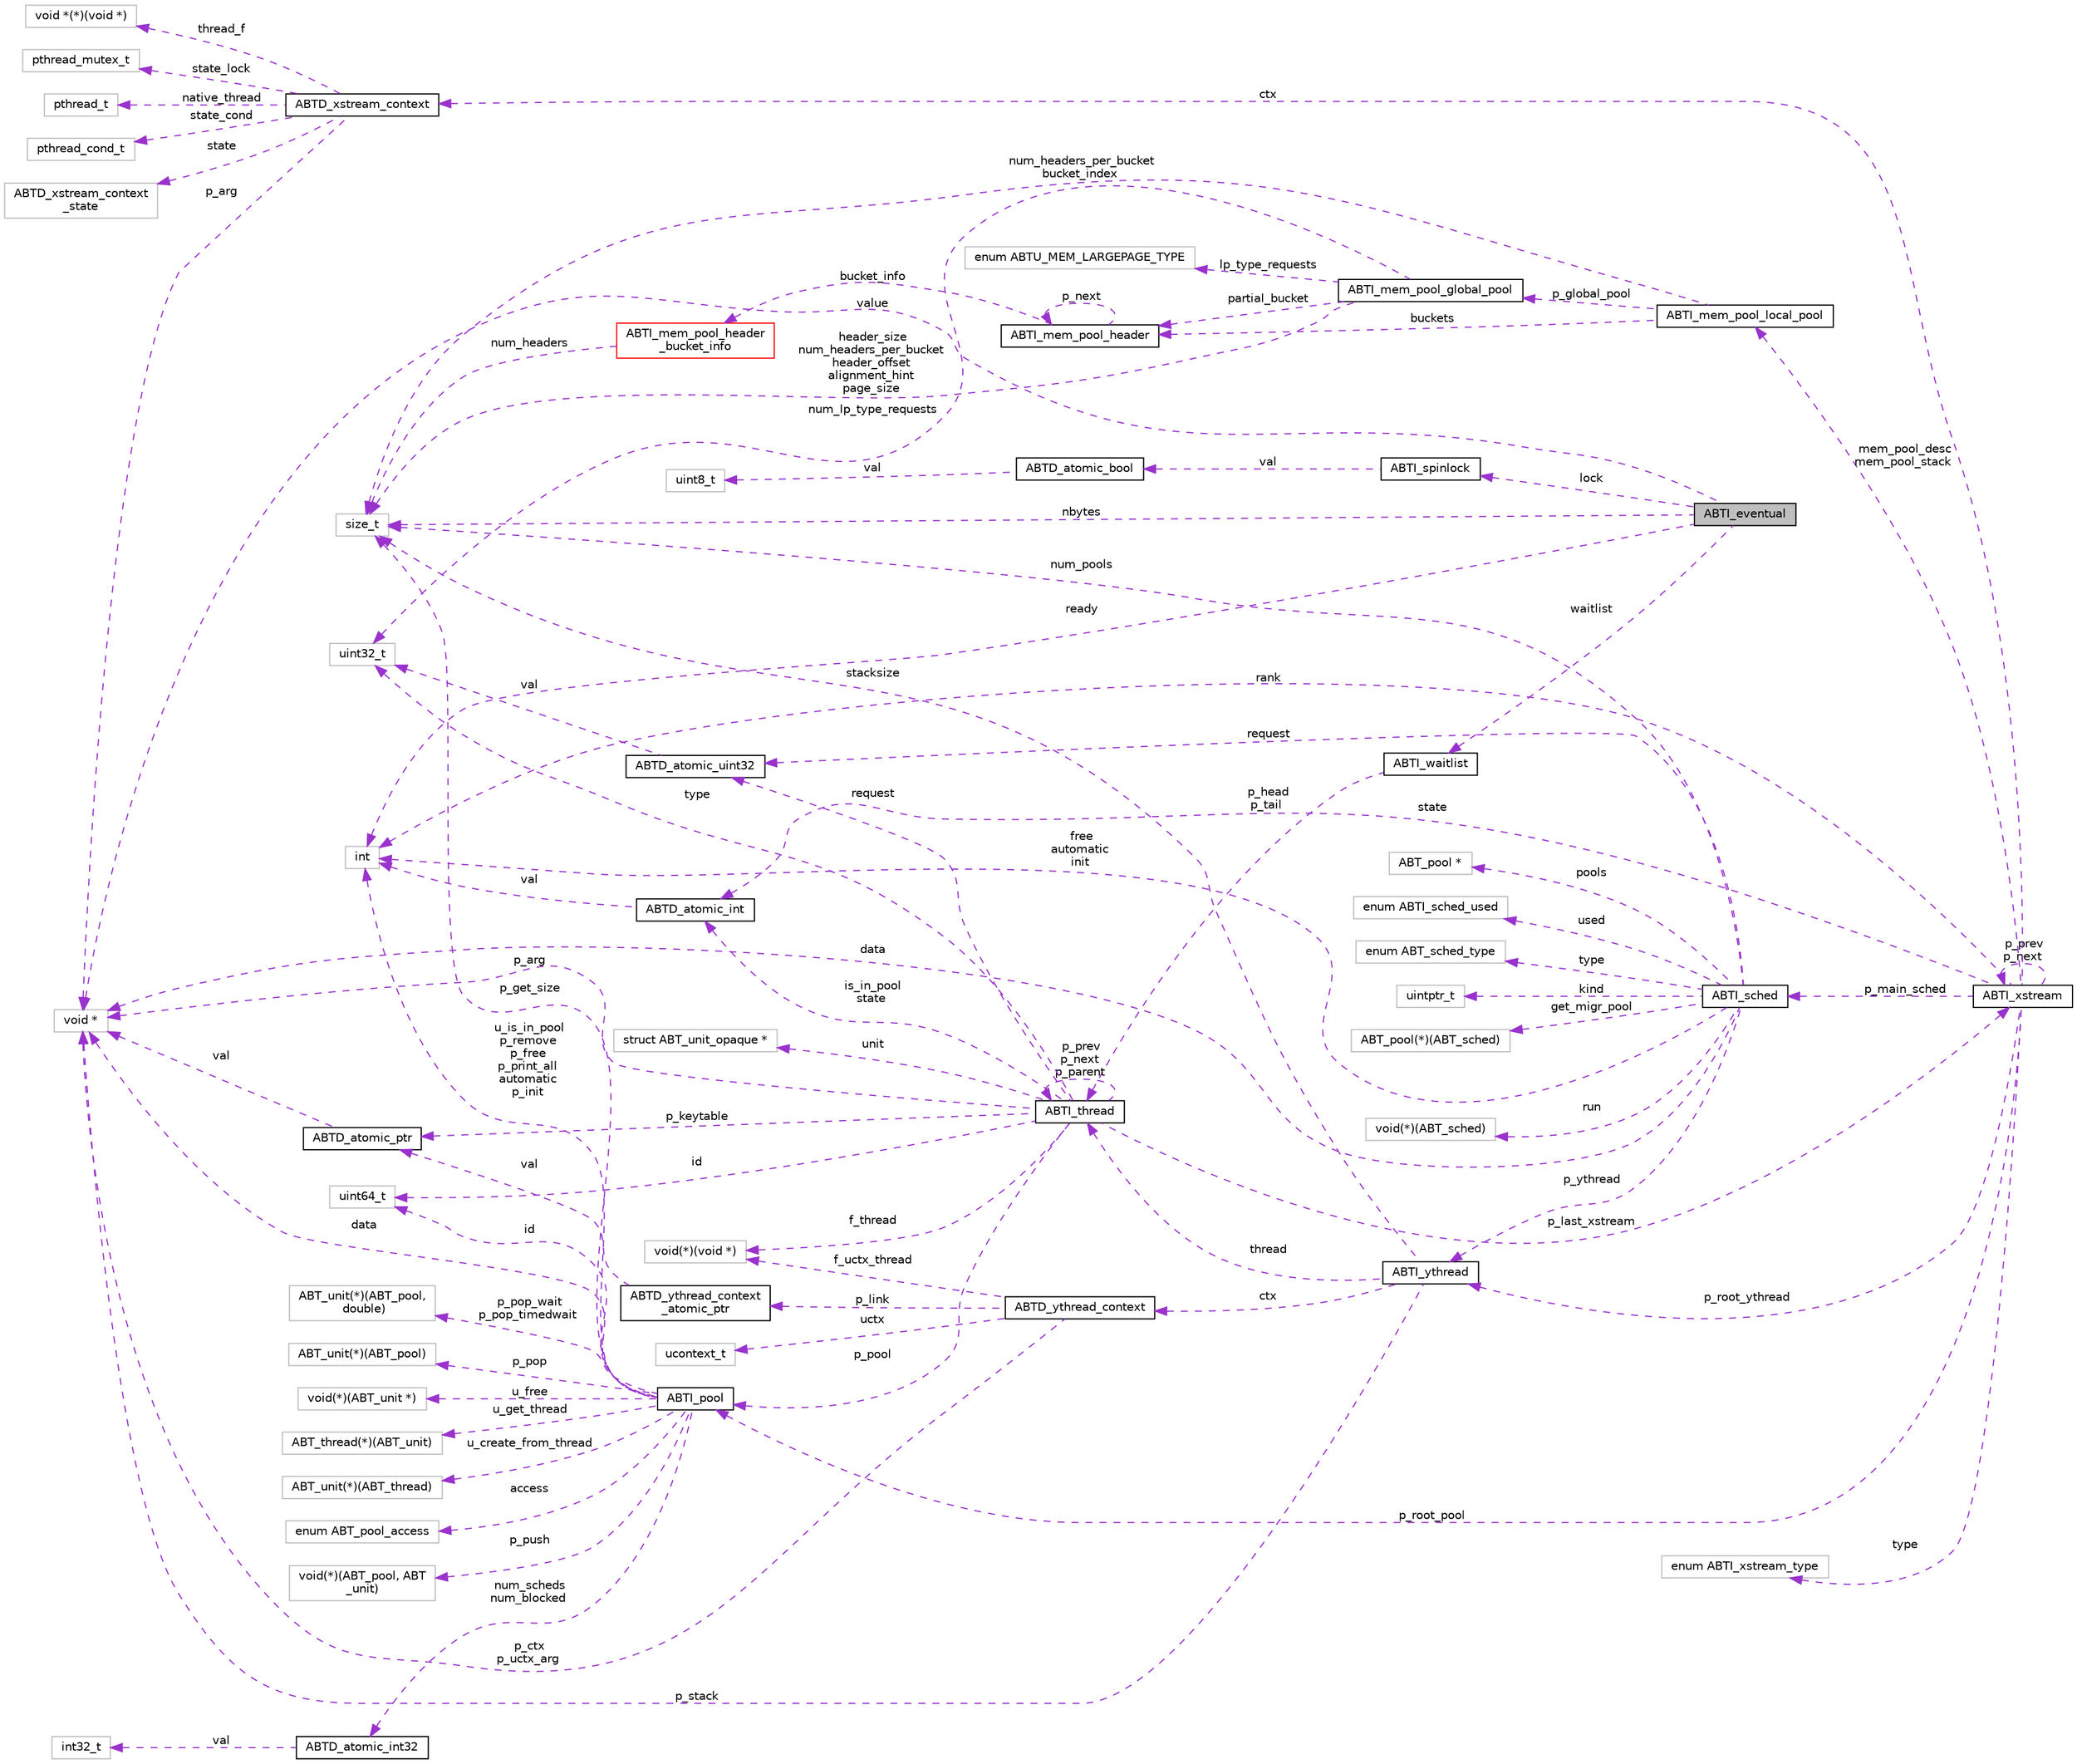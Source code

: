 digraph "ABTI_eventual"
{
 // LATEX_PDF_SIZE
  edge [fontname="Helvetica",fontsize="10",labelfontname="Helvetica",labelfontsize="10"];
  node [fontname="Helvetica",fontsize="10",shape=record];
  rankdir="LR";
  Node1 [label="ABTI_eventual",height=0.2,width=0.4,color="black", fillcolor="grey75", style="filled", fontcolor="black",tooltip=" "];
  Node2 -> Node1 [dir="back",color="darkorchid3",fontsize="10",style="dashed",label=" lock" ,fontname="Helvetica"];
  Node2 [label="ABTI_spinlock",height=0.2,width=0.4,color="black", fillcolor="white", style="filled",URL="$dc/d81/structABTI__spinlock.html",tooltip=" "];
  Node3 -> Node2 [dir="back",color="darkorchid3",fontsize="10",style="dashed",label=" val" ,fontname="Helvetica"];
  Node3 [label="ABTD_atomic_bool",height=0.2,width=0.4,color="black", fillcolor="white", style="filled",URL="$df/d2c/structABTD__atomic__bool.html",tooltip=" "];
  Node4 -> Node3 [dir="back",color="darkorchid3",fontsize="10",style="dashed",label=" val" ,fontname="Helvetica"];
  Node4 [label="uint8_t",height=0.2,width=0.4,color="grey75", fillcolor="white", style="filled",tooltip=" "];
  Node5 -> Node1 [dir="back",color="darkorchid3",fontsize="10",style="dashed",label=" nbytes" ,fontname="Helvetica"];
  Node5 [label="size_t",height=0.2,width=0.4,color="grey75", fillcolor="white", style="filled",tooltip=" "];
  Node6 -> Node1 [dir="back",color="darkorchid3",fontsize="10",style="dashed",label=" waitlist" ,fontname="Helvetica"];
  Node6 [label="ABTI_waitlist",height=0.2,width=0.4,color="black", fillcolor="white", style="filled",URL="$dd/d00/structABTI__waitlist.html",tooltip=" "];
  Node7 -> Node6 [dir="back",color="darkorchid3",fontsize="10",style="dashed",label=" p_head\np_tail" ,fontname="Helvetica"];
  Node7 [label="ABTI_thread",height=0.2,width=0.4,color="black", fillcolor="white", style="filled",URL="$d3/d55/structABTI__thread.html",tooltip=" "];
  Node8 -> Node7 [dir="back",color="darkorchid3",fontsize="10",style="dashed",label=" f_thread" ,fontname="Helvetica"];
  Node8 [label="void(*)(void *)",height=0.2,width=0.4,color="grey75", fillcolor="white", style="filled",tooltip=" "];
  Node9 -> Node7 [dir="back",color="darkorchid3",fontsize="10",style="dashed",label=" id" ,fontname="Helvetica"];
  Node9 [label="uint64_t",height=0.2,width=0.4,color="grey75", fillcolor="white", style="filled",tooltip=" "];
  Node7 -> Node7 [dir="back",color="darkorchid3",fontsize="10",style="dashed",label=" p_prev\np_next\np_parent" ,fontname="Helvetica"];
  Node10 -> Node7 [dir="back",color="darkorchid3",fontsize="10",style="dashed",label=" p_pool" ,fontname="Helvetica"];
  Node10 [label="ABTI_pool",height=0.2,width=0.4,color="black", fillcolor="white", style="filled",URL="$df/d65/structABTI__pool.html",tooltip=" "];
  Node11 -> Node10 [dir="back",color="darkorchid3",fontsize="10",style="dashed",label=" u_free" ,fontname="Helvetica"];
  Node11 [label="void(*)(ABT_unit *)",height=0.2,width=0.4,color="grey75", fillcolor="white", style="filled",tooltip=" "];
  Node12 -> Node10 [dir="back",color="darkorchid3",fontsize="10",style="dashed",label=" u_get_thread" ,fontname="Helvetica"];
  Node12 [label="ABT_thread(*)(ABT_unit)",height=0.2,width=0.4,color="grey75", fillcolor="white", style="filled",tooltip=" "];
  Node13 -> Node10 [dir="back",color="darkorchid3",fontsize="10",style="dashed",label=" u_create_from_thread" ,fontname="Helvetica"];
  Node13 [label="ABT_unit(*)(ABT_thread)",height=0.2,width=0.4,color="grey75", fillcolor="white", style="filled",tooltip=" "];
  Node9 -> Node10 [dir="back",color="darkorchid3",fontsize="10",style="dashed",label=" id" ,fontname="Helvetica"];
  Node14 -> Node10 [dir="back",color="darkorchid3",fontsize="10",style="dashed",label=" access" ,fontname="Helvetica"];
  Node14 [label="enum ABT_pool_access",height=0.2,width=0.4,color="grey75", fillcolor="white", style="filled",tooltip=" "];
  Node15 -> Node10 [dir="back",color="darkorchid3",fontsize="10",style="dashed",label=" p_push" ,fontname="Helvetica"];
  Node15 [label="void(*)(ABT_pool, ABT\l_unit)",height=0.2,width=0.4,color="grey75", fillcolor="white", style="filled",tooltip=" "];
  Node5 -> Node10 [dir="back",color="darkorchid3",fontsize="10",style="dashed",label=" p_get_size" ,fontname="Helvetica"];
  Node16 -> Node10 [dir="back",color="darkorchid3",fontsize="10",style="dashed",label=" p_pop_wait\np_pop_timedwait" ,fontname="Helvetica"];
  Node16 [label="ABT_unit(*)(ABT_pool,\l double)",height=0.2,width=0.4,color="grey75", fillcolor="white", style="filled",tooltip=" "];
  Node17 -> Node10 [dir="back",color="darkorchid3",fontsize="10",style="dashed",label=" u_is_in_pool\np_remove\np_free\np_print_all\nautomatic\np_init" ,fontname="Helvetica"];
  Node17 [label="int",height=0.2,width=0.4,color="grey75", fillcolor="white", style="filled",tooltip=" "];
  Node18 -> Node10 [dir="back",color="darkorchid3",fontsize="10",style="dashed",label=" num_scheds\nnum_blocked" ,fontname="Helvetica"];
  Node18 [label="ABTD_atomic_int32",height=0.2,width=0.4,color="black", fillcolor="white", style="filled",URL="$db/d9a/structABTD__atomic__int32.html",tooltip=" "];
  Node19 -> Node18 [dir="back",color="darkorchid3",fontsize="10",style="dashed",label=" val" ,fontname="Helvetica"];
  Node19 [label="int32_t",height=0.2,width=0.4,color="grey75", fillcolor="white", style="filled",tooltip=" "];
  Node20 -> Node10 [dir="back",color="darkorchid3",fontsize="10",style="dashed",label=" p_pop" ,fontname="Helvetica"];
  Node20 [label="ABT_unit(*)(ABT_pool)",height=0.2,width=0.4,color="grey75", fillcolor="white", style="filled",tooltip=" "];
  Node21 -> Node10 [dir="back",color="darkorchid3",fontsize="10",style="dashed",label=" data" ,fontname="Helvetica"];
  Node21 [label="void *",height=0.2,width=0.4,color="grey75", fillcolor="white", style="filled",tooltip=" "];
  Node22 -> Node7 [dir="back",color="darkorchid3",fontsize="10",style="dashed",label=" p_last_xstream" ,fontname="Helvetica"];
  Node22 [label="ABTI_xstream",height=0.2,width=0.4,color="black", fillcolor="white", style="filled",URL="$dc/d3f/structABTI__xstream.html",tooltip=" "];
  Node23 -> Node22 [dir="back",color="darkorchid3",fontsize="10",style="dashed",label=" ctx" ,fontname="Helvetica"];
  Node23 [label="ABTD_xstream_context",height=0.2,width=0.4,color="black", fillcolor="white", style="filled",URL="$df/dec/structABTD__xstream__context.html",tooltip=" "];
  Node24 -> Node23 [dir="back",color="darkorchid3",fontsize="10",style="dashed",label=" state" ,fontname="Helvetica"];
  Node24 [label="ABTD_xstream_context\l_state",height=0.2,width=0.4,color="grey75", fillcolor="white", style="filled",tooltip=" "];
  Node25 -> Node23 [dir="back",color="darkorchid3",fontsize="10",style="dashed",label=" thread_f" ,fontname="Helvetica"];
  Node25 [label="void *(*)(void *)",height=0.2,width=0.4,color="grey75", fillcolor="white", style="filled",tooltip=" "];
  Node26 -> Node23 [dir="back",color="darkorchid3",fontsize="10",style="dashed",label=" state_lock" ,fontname="Helvetica"];
  Node26 [label="pthread_mutex_t",height=0.2,width=0.4,color="grey75", fillcolor="white", style="filled",tooltip=" "];
  Node27 -> Node23 [dir="back",color="darkorchid3",fontsize="10",style="dashed",label=" native_thread" ,fontname="Helvetica"];
  Node27 [label="pthread_t",height=0.2,width=0.4,color="grey75", fillcolor="white", style="filled",tooltip=" "];
  Node28 -> Node23 [dir="back",color="darkorchid3",fontsize="10",style="dashed",label=" state_cond" ,fontname="Helvetica"];
  Node28 [label="pthread_cond_t",height=0.2,width=0.4,color="grey75", fillcolor="white", style="filled",tooltip=" "];
  Node21 -> Node23 [dir="back",color="darkorchid3",fontsize="10",style="dashed",label=" p_arg" ,fontname="Helvetica"];
  Node29 -> Node22 [dir="back",color="darkorchid3",fontsize="10",style="dashed",label=" p_main_sched" ,fontname="Helvetica"];
  Node29 [label="ABTI_sched",height=0.2,width=0.4,color="black", fillcolor="white", style="filled",URL="$d0/dd5/structABTI__sched.html",tooltip=" "];
  Node30 -> Node29 [dir="back",color="darkorchid3",fontsize="10",style="dashed",label=" get_migr_pool" ,fontname="Helvetica"];
  Node30 [label="ABT_pool(*)(ABT_sched)",height=0.2,width=0.4,color="grey75", fillcolor="white", style="filled",tooltip=" "];
  Node31 -> Node29 [dir="back",color="darkorchid3",fontsize="10",style="dashed",label=" p_ythread" ,fontname="Helvetica"];
  Node31 [label="ABTI_ythread",height=0.2,width=0.4,color="black", fillcolor="white", style="filled",URL="$d5/d5f/structABTI__ythread.html",tooltip=" "];
  Node7 -> Node31 [dir="back",color="darkorchid3",fontsize="10",style="dashed",label=" thread" ,fontname="Helvetica"];
  Node5 -> Node31 [dir="back",color="darkorchid3",fontsize="10",style="dashed",label=" stacksize" ,fontname="Helvetica"];
  Node32 -> Node31 [dir="back",color="darkorchid3",fontsize="10",style="dashed",label=" ctx" ,fontname="Helvetica"];
  Node32 [label="ABTD_ythread_context",height=0.2,width=0.4,color="black", fillcolor="white", style="filled",URL="$d8/df3/structABTD__ythread__context.html",tooltip=" "];
  Node8 -> Node32 [dir="back",color="darkorchid3",fontsize="10",style="dashed",label=" f_uctx_thread" ,fontname="Helvetica"];
  Node33 -> Node32 [dir="back",color="darkorchid3",fontsize="10",style="dashed",label=" uctx" ,fontname="Helvetica"];
  Node33 [label="ucontext_t",height=0.2,width=0.4,color="grey75", fillcolor="white", style="filled",tooltip=" "];
  Node34 -> Node32 [dir="back",color="darkorchid3",fontsize="10",style="dashed",label=" p_link" ,fontname="Helvetica"];
  Node34 [label="ABTD_ythread_context\l_atomic_ptr",height=0.2,width=0.4,color="black", fillcolor="white", style="filled",URL="$d6/dfc/structABTD__ythread__context__atomic__ptr.html",tooltip=" "];
  Node35 -> Node34 [dir="back",color="darkorchid3",fontsize="10",style="dashed",label=" val" ,fontname="Helvetica"];
  Node35 [label="ABTD_atomic_ptr",height=0.2,width=0.4,color="black", fillcolor="white", style="filled",URL="$df/d5b/structABTD__atomic__ptr.html",tooltip=" "];
  Node21 -> Node35 [dir="back",color="darkorchid3",fontsize="10",style="dashed",label=" val" ,fontname="Helvetica"];
  Node21 -> Node32 [dir="back",color="darkorchid3",fontsize="10",style="dashed",label=" p_ctx\np_uctx_arg" ,fontname="Helvetica"];
  Node21 -> Node31 [dir="back",color="darkorchid3",fontsize="10",style="dashed",label=" p_stack" ,fontname="Helvetica"];
  Node5 -> Node29 [dir="back",color="darkorchid3",fontsize="10",style="dashed",label=" num_pools" ,fontname="Helvetica"];
  Node17 -> Node29 [dir="back",color="darkorchid3",fontsize="10",style="dashed",label=" free\nautomatic\ninit" ,fontname="Helvetica"];
  Node36 -> Node29 [dir="back",color="darkorchid3",fontsize="10",style="dashed",label=" run" ,fontname="Helvetica"];
  Node36 [label="void(*)(ABT_sched)",height=0.2,width=0.4,color="grey75", fillcolor="white", style="filled",tooltip=" "];
  Node37 -> Node29 [dir="back",color="darkorchid3",fontsize="10",style="dashed",label=" pools" ,fontname="Helvetica"];
  Node37 [label="ABT_pool *",height=0.2,width=0.4,color="grey75", fillcolor="white", style="filled",tooltip=" "];
  Node38 -> Node29 [dir="back",color="darkorchid3",fontsize="10",style="dashed",label=" request" ,fontname="Helvetica"];
  Node38 [label="ABTD_atomic_uint32",height=0.2,width=0.4,color="black", fillcolor="white", style="filled",URL="$db/df7/structABTD__atomic__uint32.html",tooltip=" "];
  Node39 -> Node38 [dir="back",color="darkorchid3",fontsize="10",style="dashed",label=" val" ,fontname="Helvetica"];
  Node39 [label="uint32_t",height=0.2,width=0.4,color="grey75", fillcolor="white", style="filled",tooltip=" "];
  Node40 -> Node29 [dir="back",color="darkorchid3",fontsize="10",style="dashed",label=" used" ,fontname="Helvetica"];
  Node40 [label="enum ABTI_sched_used",height=0.2,width=0.4,color="grey75", fillcolor="white", style="filled",tooltip=" "];
  Node21 -> Node29 [dir="back",color="darkorchid3",fontsize="10",style="dashed",label=" data" ,fontname="Helvetica"];
  Node41 -> Node29 [dir="back",color="darkorchid3",fontsize="10",style="dashed",label=" type" ,fontname="Helvetica"];
  Node41 [label="enum ABT_sched_type",height=0.2,width=0.4,color="grey75", fillcolor="white", style="filled",tooltip=" "];
  Node42 -> Node29 [dir="back",color="darkorchid3",fontsize="10",style="dashed",label=" kind" ,fontname="Helvetica"];
  Node42 [label="uintptr_t",height=0.2,width=0.4,color="grey75", fillcolor="white", style="filled",tooltip=" "];
  Node31 -> Node22 [dir="back",color="darkorchid3",fontsize="10",style="dashed",label=" p_root_ythread" ,fontname="Helvetica"];
  Node10 -> Node22 [dir="back",color="darkorchid3",fontsize="10",style="dashed",label=" p_root_pool" ,fontname="Helvetica"];
  Node43 -> Node22 [dir="back",color="darkorchid3",fontsize="10",style="dashed",label=" type" ,fontname="Helvetica"];
  Node43 [label="enum ABTI_xstream_type",height=0.2,width=0.4,color="grey75", fillcolor="white", style="filled",tooltip=" "];
  Node22 -> Node22 [dir="back",color="darkorchid3",fontsize="10",style="dashed",label=" p_prev\np_next" ,fontname="Helvetica"];
  Node44 -> Node22 [dir="back",color="darkorchid3",fontsize="10",style="dashed",label=" state" ,fontname="Helvetica"];
  Node44 [label="ABTD_atomic_int",height=0.2,width=0.4,color="black", fillcolor="white", style="filled",URL="$d5/df5/structABTD__atomic__int.html",tooltip=" "];
  Node17 -> Node44 [dir="back",color="darkorchid3",fontsize="10",style="dashed",label=" val" ,fontname="Helvetica"];
  Node17 -> Node22 [dir="back",color="darkorchid3",fontsize="10",style="dashed",label=" rank" ,fontname="Helvetica"];
  Node45 -> Node22 [dir="back",color="darkorchid3",fontsize="10",style="dashed",label=" mem_pool_desc\nmem_pool_stack" ,fontname="Helvetica"];
  Node45 [label="ABTI_mem_pool_local_pool",height=0.2,width=0.4,color="black", fillcolor="white", style="filled",URL="$d6/d69/structABTI__mem__pool__local__pool.html",tooltip=" "];
  Node5 -> Node45 [dir="back",color="darkorchid3",fontsize="10",style="dashed",label=" num_headers_per_bucket\nbucket_index" ,fontname="Helvetica"];
  Node46 -> Node45 [dir="back",color="darkorchid3",fontsize="10",style="dashed",label=" buckets" ,fontname="Helvetica"];
  Node46 [label="ABTI_mem_pool_header",height=0.2,width=0.4,color="black", fillcolor="white", style="filled",URL="$de/d24/structABTI__mem__pool__header.html",tooltip=" "];
  Node47 -> Node46 [dir="back",color="darkorchid3",fontsize="10",style="dashed",label=" bucket_info" ,fontname="Helvetica"];
  Node47 [label="ABTI_mem_pool_header\l_bucket_info",height=0.2,width=0.4,color="red", fillcolor="white", style="filled",URL="$d5/d6c/unionABTI__mem__pool__header__bucket__info.html",tooltip=" "];
  Node5 -> Node47 [dir="back",color="darkorchid3",fontsize="10",style="dashed",label=" num_headers" ,fontname="Helvetica"];
  Node46 -> Node46 [dir="back",color="darkorchid3",fontsize="10",style="dashed",label=" p_next" ,fontname="Helvetica"];
  Node49 -> Node45 [dir="back",color="darkorchid3",fontsize="10",style="dashed",label=" p_global_pool" ,fontname="Helvetica"];
  Node49 [label="ABTI_mem_pool_global_pool",height=0.2,width=0.4,color="black", fillcolor="white", style="filled",URL="$d7/de4/structABTI__mem__pool__global__pool.html",tooltip=" "];
  Node5 -> Node49 [dir="back",color="darkorchid3",fontsize="10",style="dashed",label=" header_size\nnum_headers_per_bucket\nheader_offset\nalignment_hint\npage_size" ,fontname="Helvetica"];
  Node39 -> Node49 [dir="back",color="darkorchid3",fontsize="10",style="dashed",label=" num_lp_type_requests" ,fontname="Helvetica"];
  Node46 -> Node49 [dir="back",color="darkorchid3",fontsize="10",style="dashed",label=" partial_bucket" ,fontname="Helvetica"];
  Node50 -> Node49 [dir="back",color="darkorchid3",fontsize="10",style="dashed",label=" lp_type_requests" ,fontname="Helvetica"];
  Node50 [label="enum ABTU_MEM_LARGEPAGE_TYPE",height=0.2,width=0.4,color="grey75", fillcolor="white", style="filled",tooltip=" "];
  Node39 -> Node7 [dir="back",color="darkorchid3",fontsize="10",style="dashed",label=" type" ,fontname="Helvetica"];
  Node44 -> Node7 [dir="back",color="darkorchid3",fontsize="10",style="dashed",label=" is_in_pool\nstate" ,fontname="Helvetica"];
  Node35 -> Node7 [dir="back",color="darkorchid3",fontsize="10",style="dashed",label=" p_keytable" ,fontname="Helvetica"];
  Node38 -> Node7 [dir="back",color="darkorchid3",fontsize="10",style="dashed",label=" request" ,fontname="Helvetica"];
  Node21 -> Node7 [dir="back",color="darkorchid3",fontsize="10",style="dashed",label=" p_arg" ,fontname="Helvetica"];
  Node51 -> Node7 [dir="back",color="darkorchid3",fontsize="10",style="dashed",label=" unit" ,fontname="Helvetica"];
  Node51 [label="struct ABT_unit_opaque *",height=0.2,width=0.4,color="grey75", fillcolor="white", style="filled",tooltip=" "];
  Node17 -> Node1 [dir="back",color="darkorchid3",fontsize="10",style="dashed",label=" ready" ,fontname="Helvetica"];
  Node21 -> Node1 [dir="back",color="darkorchid3",fontsize="10",style="dashed",label=" value" ,fontname="Helvetica"];
}
